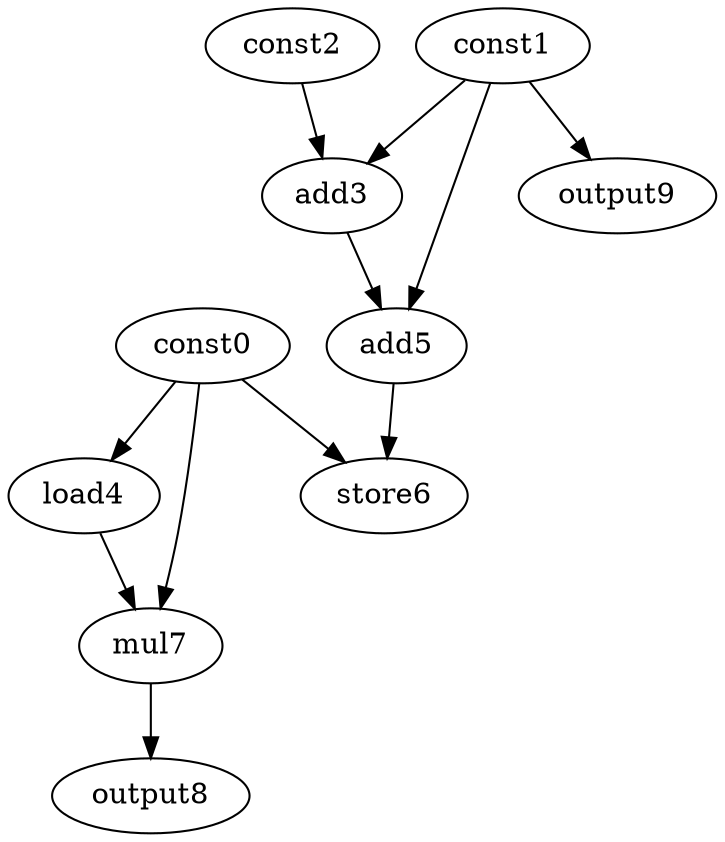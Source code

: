 digraph G { 
const0[opcode=const]; 
const1[opcode=const]; 
const2[opcode=const]; 
add3[opcode=add]; 
load4[opcode=load]; 
add5[opcode=add]; 
store6[opcode=store]; 
mul7[opcode=mul]; 
output8[opcode=output]; 
output9[opcode=output]; 
const1->add3[operand=0];
const2->add3[operand=1];
const0->load4[operand=0];
const1->output9[operand=0];
const1->add5[operand=0];
add3->add5[operand=1];
const0->mul7[operand=0];
load4->mul7[operand=1];
const0->store6[operand=0];
add5->store6[operand=1];
mul7->output8[operand=0];
}
